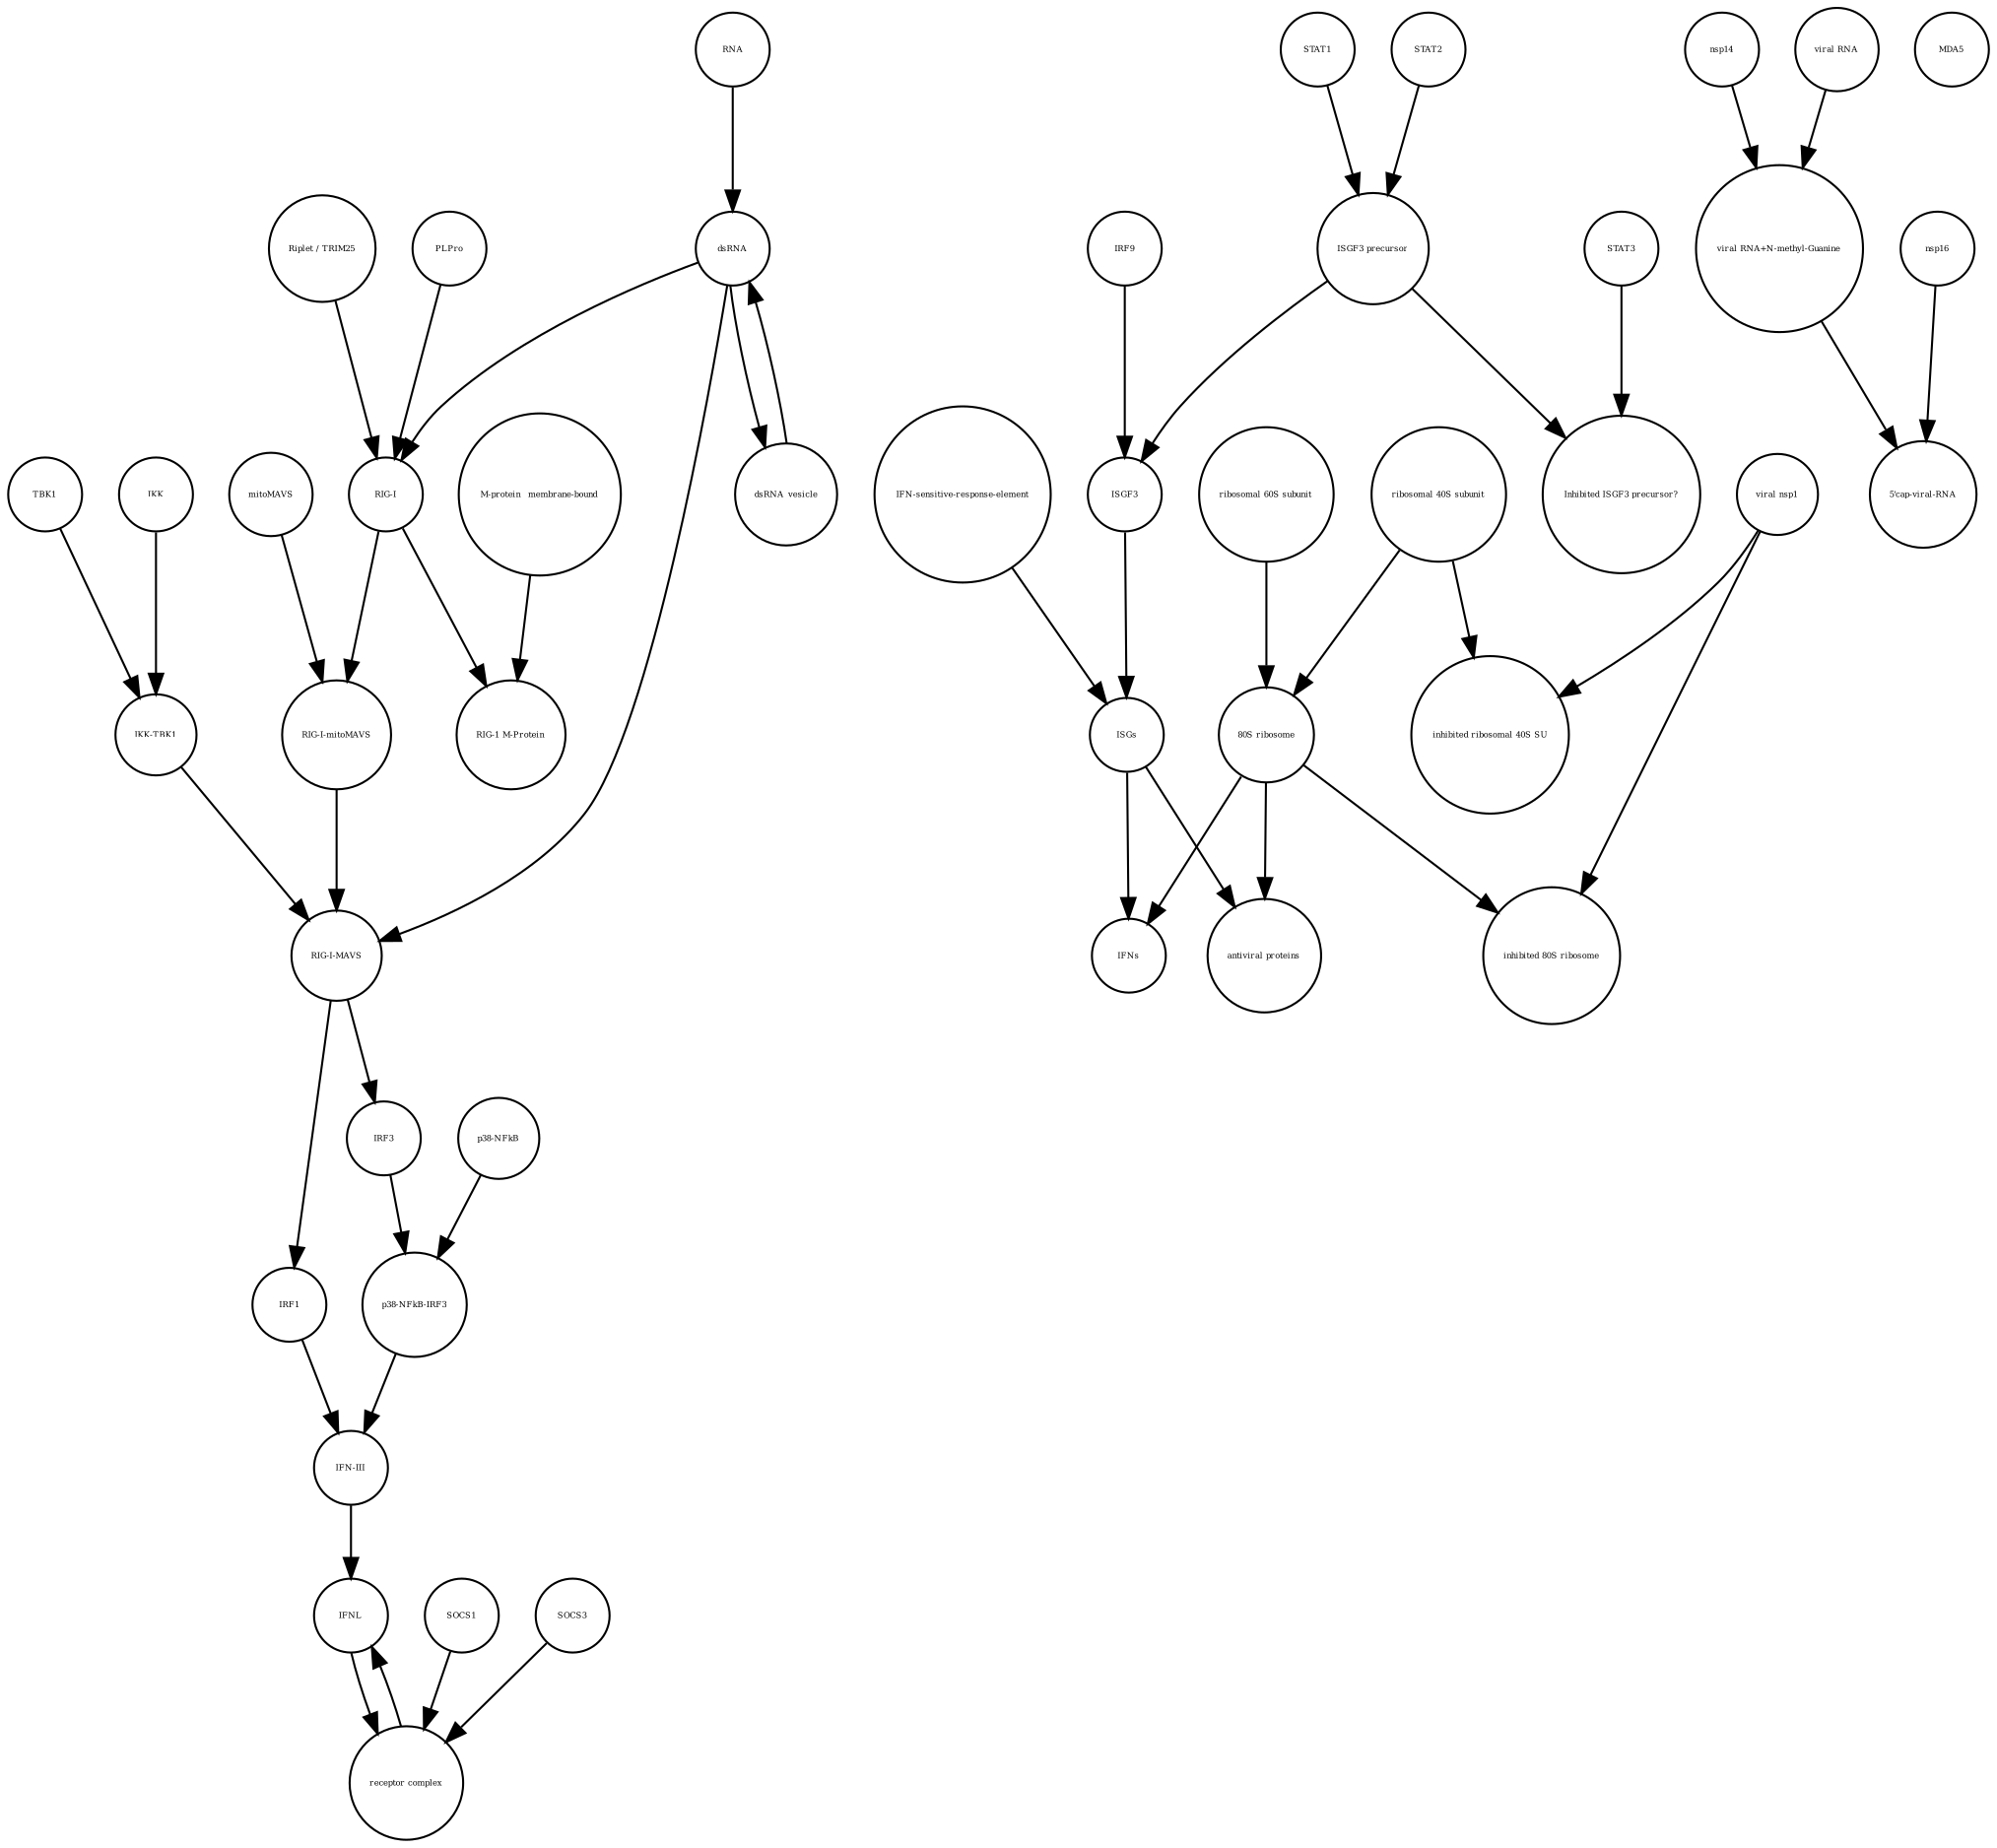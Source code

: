 strict digraph  {
"Riplet / TRIM25" [annotation="", bipartite=0, cls=macromolecule, fontsize=4, label="Riplet / TRIM25", shape=circle];
"ribosomal 60S subunit" [annotation="", bipartite=0, cls=complex, fontsize=4, label="ribosomal 60S subunit", shape=circle];
RNA [annotation="", bipartite=0, cls="nucleic acid feature", fontsize=4, label=RNA, shape=circle];
"p38-NFkB-IRF3" [annotation="", bipartite=0, cls=complex, fontsize=4, label="p38-NFkB-IRF3", shape=circle];
"Inhibited ISGF3 precursor?" [annotation="", bipartite=0, cls=complex, fontsize=4, label="Inhibited ISGF3 precursor?", shape=circle];
"IKK-TBK1" [annotation="", bipartite=0, cls=complex, fontsize=4, label="IKK-TBK1", shape=circle];
nsp14 [annotation="", bipartite=0, cls=macromolecule, fontsize=4, label=nsp14, shape=circle];
"antiviral proteins" [annotation="", bipartite=0, cls=macromolecule, fontsize=4, label="antiviral proteins", shape=circle];
IRF1 [annotation="", bipartite=0, cls=macromolecule, fontsize=4, label=IRF1, shape=circle];
TBK1 [annotation="", bipartite=0, cls=macromolecule, fontsize=4, label=TBK1, shape=circle];
MDA5 [annotation="", bipartite=0, cls=macromolecule, fontsize=4, label=MDA5, shape=circle];
IKK [annotation="", bipartite=0, cls=macromolecule, fontsize=4, label=IKK, shape=circle];
"ISGF3 precursor" [annotation="", bipartite=0, cls=complex, fontsize=4, label="ISGF3 precursor", shape=circle];
SOCS1 [annotation="", bipartite=0, cls=macromolecule, fontsize=4, label=SOCS1, shape=circle];
ISGs [annotation="", bipartite=0, cls="nucleic acid feature", fontsize=4, label=ISGs, shape=circle];
"ribosomal 40S subunit" [annotation="", bipartite=0, cls=complex, fontsize=4, label="ribosomal 40S subunit", shape=circle];
"receptor complex" [annotation="", bipartite=0, cls=complex, fontsize=4, label="receptor complex", shape=circle];
mitoMAVS [annotation="", bipartite=0, cls=macromolecule, fontsize=4, label=mitoMAVS, shape=circle];
"IFN-sensitive-response-element" [annotation="", bipartite=0, cls="nucleic acid feature", fontsize=4, label="IFN-sensitive-response-element", shape=circle];
"RIG-I-mitoMAVS" [annotation="", bipartite=0, cls=complex, fontsize=4, label="RIG-I-mitoMAVS", shape=circle];
IFNs [annotation="", bipartite=0, cls=macromolecule, fontsize=4, label=IFNs, shape=circle];
"5'cap-viral-RNA" [annotation="", bipartite=0, cls="nucleic acid feature", fontsize=4, label="5'cap-viral-RNA", shape=circle];
"inhibited 80S ribosome" [annotation="", bipartite=0, cls=complex, fontsize=4, label="inhibited 80S ribosome", shape=circle];
"80S ribosome" [annotation="", bipartite=0, cls=complex, fontsize=4, label="80S ribosome", shape=circle];
ISGF3 [annotation="", bipartite=0, cls=complex, fontsize=4, label=ISGF3, shape=circle];
"viral RNA" [annotation="", bipartite=0, cls="nucleic acid feature", fontsize=4, label="viral RNA", shape=circle];
dsRNA [annotation="", bipartite=0, cls="nucleic acid feature", fontsize=4, label=dsRNA, shape=circle];
"RIG-I" [annotation="", bipartite=0, cls=macromolecule, fontsize=4, label="RIG-I", shape=circle];
PLPro [annotation="", bipartite=0, cls=macromolecule, fontsize=4, label=PLPro, shape=circle];
nsp16 [annotation="", bipartite=0, cls=macromolecule, fontsize=4, label=nsp16, shape=circle];
IFNL [annotation="", bipartite=0, cls=macromolecule, fontsize=4, label=IFNL, shape=circle];
"RIG-1 M-Protein" [annotation="", bipartite=0, cls=complex, fontsize=4, label="RIG-1 M-Protein", shape=circle];
"viral nsp1" [annotation="", bipartite=0, cls=macromolecule, fontsize=4, label="viral nsp1", shape=circle];
"p38-NFkB" [annotation="", bipartite=0, cls=complex, fontsize=4, label="p38-NFkB", shape=circle];
"viral RNA+N-methyl-Guanine" [annotation="", bipartite=0, cls="nucleic acid feature", fontsize=4, label="viral RNA+N-methyl-Guanine", shape=circle];
IRF3 [annotation="", bipartite=0, cls=macromolecule, fontsize=4, label=IRF3, shape=circle];
dsRNA_vesicle [annotation="", bipartite=0, cls="nucleic acid feature", fontsize=4, label=dsRNA_vesicle, shape=circle];
STAT1 [annotation="", bipartite=0, cls=macromolecule, fontsize=4, label=STAT1, shape=circle];
"M-protein_ membrane-bound" [annotation="", bipartite=0, cls=macromolecule, fontsize=4, label="M-protein_ membrane-bound", shape=circle];
"inhibited ribosomal 40S SU" [annotation="urn_miriam_doi_10.1101%2F2020.05.18.102467", bipartite=0, cls=complex, fontsize=4, label="inhibited ribosomal 40S SU", shape=circle];
STAT2 [annotation="", bipartite=0, cls=macromolecule, fontsize=4, label=STAT2, shape=circle];
"RIG-I-MAVS" [annotation="", bipartite=0, cls=complex, fontsize=4, label="RIG-I-MAVS", shape=circle];
IRF9 [annotation="", bipartite=0, cls=macromolecule, fontsize=4, label=IRF9, shape=circle];
SOCS3 [annotation="", bipartite=0, cls=macromolecule, fontsize=4, label=SOCS3, shape=circle];
"IFN-III" [annotation="", bipartite=0, cls=macromolecule, fontsize=4, label="IFN-III", shape=circle];
STAT3 [annotation="", bipartite=0, cls=macromolecule, fontsize=4, label=STAT3, shape=circle];
"Riplet / TRIM25" -> "RIG-I"  [annotation="", interaction_type=catalysis];
"ribosomal 60S subunit" -> "80S ribosome"  [annotation="", interaction_type=production];
RNA -> dsRNA  [annotation="", interaction_type=production];
"p38-NFkB-IRF3" -> "IFN-III"  [annotation="", interaction_type=stimulation];
"IKK-TBK1" -> "RIG-I-MAVS"  [annotation="", interaction_type=production];
nsp14 -> "viral RNA+N-methyl-Guanine"  [annotation="", interaction_type=catalysis];
IRF1 -> "IFN-III"  [annotation="", interaction_type=stimulation];
TBK1 -> "IKK-TBK1"  [annotation="", interaction_type=production];
IKK -> "IKK-TBK1"  [annotation="", interaction_type=production];
"ISGF3 precursor" -> ISGF3  [annotation="", interaction_type=production];
"ISGF3 precursor" -> "Inhibited ISGF3 precursor?"  [annotation="", interaction_type=production];
SOCS1 -> "receptor complex"  [annotation="", interaction_type=production];
ISGs -> IFNs  [annotation="", interaction_type=production];
ISGs -> "antiviral proteins"  [annotation="", interaction_type=production];
"ribosomal 40S subunit" -> "80S ribosome"  [annotation="", interaction_type=production];
"ribosomal 40S subunit" -> "inhibited ribosomal 40S SU"  [annotation="", interaction_type=production];
"receptor complex" -> IFNL  [annotation="", interaction_type=production];
mitoMAVS -> "RIG-I-mitoMAVS"  [annotation="", interaction_type=production];
"IFN-sensitive-response-element" -> ISGs  [annotation="", interaction_type=production];
"RIG-I-mitoMAVS" -> "RIG-I-MAVS"  [annotation="", interaction_type=production];
"80S ribosome" -> IFNs  [annotation="", interaction_type=catalysis];
"80S ribosome" -> "antiviral proteins"  [annotation="", interaction_type=catalysis];
"80S ribosome" -> "inhibited 80S ribosome"  [annotation="", interaction_type=production];
ISGF3 -> ISGs  [annotation="", interaction_type="necessary stimulation"];
"viral RNA" -> "viral RNA+N-methyl-Guanine"  [annotation="", interaction_type=production];
dsRNA -> dsRNA_vesicle  [annotation="", interaction_type=production];
dsRNA -> "RIG-I-MAVS"  [annotation="", interaction_type="necessary stimulation"];
dsRNA -> "RIG-I"  [annotation="", interaction_type="necessary stimulation"];
"RIG-I" -> "RIG-I-mitoMAVS"  [annotation="", interaction_type=production];
"RIG-I" -> "RIG-1 M-Protein"  [annotation="", interaction_type=production];
PLPro -> "RIG-I"  [annotation="", interaction_type=catalysis];
nsp16 -> "5'cap-viral-RNA"  [annotation="urn_miriam_doi_10.1016%2Fj.chom.2020.05.008", interaction_type=catalysis];
IFNL -> "receptor complex"  [annotation="", interaction_type=stimulation];
"viral nsp1" -> "inhibited ribosomal 40S SU"  [annotation="", interaction_type=production];
"viral nsp1" -> "inhibited 80S ribosome"  [annotation="", interaction_type=production];
"p38-NFkB" -> "p38-NFkB-IRF3"  [annotation="", interaction_type=production];
"viral RNA+N-methyl-Guanine" -> "5'cap-viral-RNA"  [annotation="", interaction_type=production];
IRF3 -> "p38-NFkB-IRF3"  [annotation="", interaction_type=production];
dsRNA_vesicle -> dsRNA  [annotation="", interaction_type=production];
STAT1 -> "ISGF3 precursor"  [annotation="", interaction_type=production];
"M-protein_ membrane-bound" -> "RIG-1 M-Protein"  [annotation="", interaction_type=production];
STAT2 -> "ISGF3 precursor"  [annotation="", interaction_type=production];
"RIG-I-MAVS" -> IRF3  [annotation="", interaction_type=stimulation];
"RIG-I-MAVS" -> IRF1  [annotation="", interaction_type=catalysis];
IRF9 -> ISGF3  [annotation="", interaction_type=production];
SOCS3 -> "receptor complex"  [annotation="", interaction_type=production];
"IFN-III" -> IFNL  [annotation="", interaction_type=production];
STAT3 -> "Inhibited ISGF3 precursor?"  [annotation="", interaction_type=production];
}
